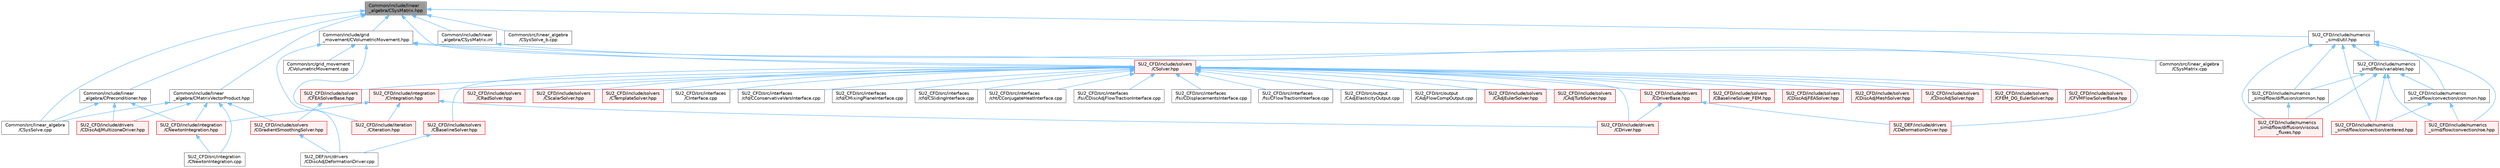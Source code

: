 digraph "Common/include/linear_algebra/CSysMatrix.hpp"
{
 // LATEX_PDF_SIZE
  bgcolor="transparent";
  edge [fontname=Helvetica,fontsize=10,labelfontname=Helvetica,labelfontsize=10];
  node [fontname=Helvetica,fontsize=10,shape=box,height=0.2,width=0.4];
  Node1 [id="Node000001",label="Common/include/linear\l_algebra/CSysMatrix.hpp",height=0.2,width=0.4,color="gray40", fillcolor="grey60", style="filled", fontcolor="black",tooltip="Declaration of the block-sparse matrix class. The implemtation is in CSysMatrix.cpp."];
  Node1 -> Node2 [id="edge1_Node000001_Node000002",dir="back",color="steelblue1",style="solid",tooltip=" "];
  Node2 [id="Node000002",label="Common/include/grid\l_movement/CVolumetricMovement.hpp",height=0.2,width=0.4,color="grey40", fillcolor="white", style="filled",URL="$CVolumetricMovement_8hpp.html",tooltip="Headers of the CVolumetricMovement class."];
  Node2 -> Node3 [id="edge2_Node000002_Node000003",dir="back",color="steelblue1",style="solid",tooltip=" "];
  Node3 [id="Node000003",label="Common/src/grid_movement\l/CVolumetricMovement.cpp",height=0.2,width=0.4,color="grey40", fillcolor="white", style="filled",URL="$CVolumetricMovement_8cpp.html",tooltip="Subroutines for moving mesh volume elements."];
  Node2 -> Node4 [id="edge3_Node000002_Node000004",dir="back",color="steelblue1",style="solid",tooltip=" "];
  Node4 [id="Node000004",label="SU2_CFD/include/iteration\l/CIteration.hpp",height=0.2,width=0.4,color="red", fillcolor="#FFF0F0", style="filled",URL="$CIteration_8hpp.html",tooltip="Headers of the iteration classes used by SU2_CFD. Each CIteration class represents an available physi..."];
  Node2 -> Node31 [id="edge4_Node000002_Node000031",dir="back",color="steelblue1",style="solid",tooltip=" "];
  Node31 [id="Node000031",label="SU2_CFD/include/solvers\l/CSolver.hpp",height=0.2,width=0.4,color="red", fillcolor="#FFF0F0", style="filled",URL="$CSolver_8hpp.html",tooltip="Headers of the CSolver class which is inherited by all of the other solvers."];
  Node31 -> Node32 [id="edge5_Node000031_Node000032",dir="back",color="steelblue1",style="solid",tooltip=" "];
  Node32 [id="Node000032",label="SU2_CFD/include/drivers\l/CDriver.hpp",height=0.2,width=0.4,color="red", fillcolor="#FFF0F0", style="filled",URL="$CDriver_8hpp.html",tooltip="Headers of the main subroutines for driving single or multi-zone problems. The subroutines and functi..."];
  Node31 -> Node42 [id="edge6_Node000031_Node000042",dir="back",color="steelblue1",style="solid",tooltip=" "];
  Node42 [id="Node000042",label="SU2_CFD/include/drivers\l/CDriverBase.hpp",height=0.2,width=0.4,color="red", fillcolor="#FFF0F0", style="filled",URL="$CDriverBase_8hpp.html",tooltip="Base class for all drivers."];
  Node42 -> Node32 [id="edge7_Node000042_Node000032",dir="back",color="steelblue1",style="solid",tooltip=" "];
  Node42 -> Node44 [id="edge8_Node000042_Node000044",dir="back",color="steelblue1",style="solid",tooltip=" "];
  Node44 [id="Node000044",label="SU2_DEF/include/drivers\l/CDeformationDriver.hpp",height=0.2,width=0.4,color="red", fillcolor="#FFF0F0", style="filled",URL="$CDeformationDriver_8hpp.html",tooltip="Headers of the main subroutines for driving the mesh deformation."];
  Node31 -> Node50 [id="edge9_Node000031_Node000050",dir="back",color="steelblue1",style="solid",tooltip=" "];
  Node50 [id="Node000050",label="SU2_CFD/include/integration\l/CIntegration.hpp",height=0.2,width=0.4,color="red", fillcolor="#FFF0F0", style="filled",URL="$CIntegration_8hpp.html",tooltip="Declaration of the main routines to orchestrate space and time integration."];
  Node50 -> Node32 [id="edge10_Node000050_Node000032",dir="back",color="steelblue1",style="solid",tooltip=" "];
  Node50 -> Node56 [id="edge11_Node000050_Node000056",dir="back",color="steelblue1",style="solid",tooltip=" "];
  Node56 [id="Node000056",label="SU2_CFD/include/integration\l/CNewtonIntegration.hpp",height=0.2,width=0.4,color="red", fillcolor="#FFF0F0", style="filled",URL="$CNewtonIntegration_8hpp.html",tooltip="Newton-Krylov integration."];
  Node56 -> Node57 [id="edge12_Node000056_Node000057",dir="back",color="steelblue1",style="solid",tooltip=" "];
  Node57 [id="Node000057",label="SU2_CFD/src/integration\l/CNewtonIntegration.cpp",height=0.2,width=0.4,color="grey40", fillcolor="white", style="filled",URL="$CNewtonIntegration_8cpp.html",tooltip="Newton-Krylov integration."];
  Node50 -> Node4 [id="edge13_Node000050_Node000004",dir="back",color="steelblue1",style="solid",tooltip=" "];
  Node31 -> Node63 [id="edge14_Node000031_Node000063",dir="back",color="steelblue1",style="solid",tooltip=" "];
  Node63 [id="Node000063",label="SU2_CFD/include/solvers\l/CAdjEulerSolver.hpp",height=0.2,width=0.4,color="red", fillcolor="#FFF0F0", style="filled",URL="$CAdjEulerSolver_8hpp.html",tooltip="Headers of the CAdjEulerSolver class."];
  Node31 -> Node68 [id="edge15_Node000031_Node000068",dir="back",color="steelblue1",style="solid",tooltip=" "];
  Node68 [id="Node000068",label="SU2_CFD/include/solvers\l/CAdjTurbSolver.hpp",height=0.2,width=0.4,color="red", fillcolor="#FFF0F0", style="filled",URL="$CAdjTurbSolver_8hpp.html",tooltip="Headers of the CAdjTurbSolver class."];
  Node31 -> Node70 [id="edge16_Node000031_Node000070",dir="back",color="steelblue1",style="solid",tooltip=" "];
  Node70 [id="Node000070",label="SU2_CFD/include/solvers\l/CBaselineSolver.hpp",height=0.2,width=0.4,color="red", fillcolor="#FFF0F0", style="filled",URL="$CBaselineSolver_8hpp.html",tooltip=" "];
  Node70 -> Node48 [id="edge17_Node000070_Node000048",dir="back",color="steelblue1",style="solid",tooltip=" "];
  Node48 [id="Node000048",label="SU2_DEF/src/drivers\l/CDiscAdjDeformationDriver.cpp",height=0.2,width=0.4,color="grey40", fillcolor="white", style="filled",URL="$CDiscAdjDeformationDriver_8cpp.html",tooltip="Main subroutines for driving the projection of sensitivities."];
  Node31 -> Node74 [id="edge18_Node000031_Node000074",dir="back",color="steelblue1",style="solid",tooltip=" "];
  Node74 [id="Node000074",label="SU2_CFD/include/solvers\l/CBaselineSolver_FEM.hpp",height=0.2,width=0.4,color="red", fillcolor="#FFF0F0", style="filled",URL="$CBaselineSolver__FEM_8hpp.html",tooltip=" "];
  Node31 -> Node76 [id="edge19_Node000031_Node000076",dir="back",color="steelblue1",style="solid",tooltip=" "];
  Node76 [id="Node000076",label="SU2_CFD/include/solvers\l/CDiscAdjFEASolver.hpp",height=0.2,width=0.4,color="red", fillcolor="#FFF0F0", style="filled",URL="$CDiscAdjFEASolver_8hpp.html",tooltip="Headers of the CDiscAdjFEASolver class."];
  Node31 -> Node78 [id="edge20_Node000031_Node000078",dir="back",color="steelblue1",style="solid",tooltip=" "];
  Node78 [id="Node000078",label="SU2_CFD/include/solvers\l/CDiscAdjMeshSolver.hpp",height=0.2,width=0.4,color="red", fillcolor="#FFF0F0", style="filled",URL="$CDiscAdjMeshSolver_8hpp.html",tooltip=" "];
  Node31 -> Node80 [id="edge21_Node000031_Node000080",dir="back",color="steelblue1",style="solid",tooltip=" "];
  Node80 [id="Node000080",label="SU2_CFD/include/solvers\l/CDiscAdjSolver.hpp",height=0.2,width=0.4,color="red", fillcolor="#FFF0F0", style="filled",URL="$CDiscAdjSolver_8hpp.html",tooltip="Headers of the CDiscAdjSolver class."];
  Node31 -> Node82 [id="edge22_Node000031_Node000082",dir="back",color="steelblue1",style="solid",tooltip=" "];
  Node82 [id="Node000082",label="SU2_CFD/include/solvers\l/CFEASolverBase.hpp",height=0.2,width=0.4,color="red", fillcolor="#FFF0F0", style="filled",URL="$CFEASolverBase_8hpp.html",tooltip=" "];
  Node82 -> Node87 [id="edge23_Node000082_Node000087",dir="back",color="steelblue1",style="solid",tooltip=" "];
  Node87 [id="Node000087",label="SU2_CFD/include/solvers\l/CGradientSmoothingSolver.hpp",height=0.2,width=0.4,color="red", fillcolor="#FFF0F0", style="filled",URL="$CGradientSmoothingSolver_8hpp.html",tooltip="SOlver class for Sobolev smoothing of sensitivities."];
  Node87 -> Node48 [id="edge24_Node000087_Node000048",dir="back",color="steelblue1",style="solid",tooltip=" "];
  Node31 -> Node90 [id="edge25_Node000031_Node000090",dir="back",color="steelblue1",style="solid",tooltip=" "];
  Node90 [id="Node000090",label="SU2_CFD/include/solvers\l/CFEM_DG_EulerSolver.hpp",height=0.2,width=0.4,color="red", fillcolor="#FFF0F0", style="filled",URL="$CFEM__DG__EulerSolver_8hpp.html",tooltip="Headers of the CFEM_DG_EulerSolver class."];
  Node31 -> Node94 [id="edge26_Node000031_Node000094",dir="back",color="steelblue1",style="solid",tooltip=" "];
  Node94 [id="Node000094",label="SU2_CFD/include/solvers\l/CFVMFlowSolverBase.hpp",height=0.2,width=0.4,color="red", fillcolor="#FFF0F0", style="filled",URL="$CFVMFlowSolverBase_8hpp.html",tooltip="Base class template for all FVM flow solvers."];
  Node31 -> Node108 [id="edge27_Node000031_Node000108",dir="back",color="steelblue1",style="solid",tooltip=" "];
  Node108 [id="Node000108",label="SU2_CFD/include/solvers\l/CRadSolver.hpp",height=0.2,width=0.4,color="red", fillcolor="#FFF0F0", style="filled",URL="$CRadSolver_8hpp.html",tooltip="Declaration and inlines of the class to compute a generic radiation solver."];
  Node31 -> Node112 [id="edge28_Node000031_Node000112",dir="back",color="steelblue1",style="solid",tooltip=" "];
  Node112 [id="Node000112",label="SU2_CFD/include/solvers\l/CScalarSolver.hpp",height=0.2,width=0.4,color="red", fillcolor="#FFF0F0", style="filled",URL="$CScalarSolver_8hpp.html",tooltip="Headers of the CScalarSolver class."];
  Node31 -> Node128 [id="edge29_Node000031_Node000128",dir="back",color="steelblue1",style="solid",tooltip=" "];
  Node128 [id="Node000128",label="SU2_CFD/include/solvers\l/CTemplateSolver.hpp",height=0.2,width=0.4,color="red", fillcolor="#FFF0F0", style="filled",URL="$CTemplateSolver_8hpp.html",tooltip="Headers of the CTemplateSolver class."];
  Node31 -> Node130 [id="edge30_Node000031_Node000130",dir="back",color="steelblue1",style="solid",tooltip=" "];
  Node130 [id="Node000130",label="SU2_CFD/src/interfaces\l/CInterface.cpp",height=0.2,width=0.4,color="grey40", fillcolor="white", style="filled",URL="$CInterface_8cpp.html",tooltip="Main subroutines for MPI transfer of information between zones."];
  Node31 -> Node131 [id="edge31_Node000031_Node000131",dir="back",color="steelblue1",style="solid",tooltip=" "];
  Node131 [id="Node000131",label="SU2_CFD/src/interfaces\l/cfd/CConservativeVarsInterface.cpp",height=0.2,width=0.4,color="grey40", fillcolor="white", style="filled",URL="$CConservativeVarsInterface_8cpp.html",tooltip="Declaration and inlines of the class to transfer conservative variables from a generic zone into anot..."];
  Node31 -> Node132 [id="edge32_Node000031_Node000132",dir="back",color="steelblue1",style="solid",tooltip=" "];
  Node132 [id="Node000132",label="SU2_CFD/src/interfaces\l/cfd/CMixingPlaneInterface.cpp",height=0.2,width=0.4,color="grey40", fillcolor="white", style="filled",URL="$CMixingPlaneInterface_8cpp.html",tooltip="Declaration and inlines of the class to transfer average variables needed for MixingPlane computation..."];
  Node31 -> Node133 [id="edge33_Node000031_Node000133",dir="back",color="steelblue1",style="solid",tooltip=" "];
  Node133 [id="Node000133",label="SU2_CFD/src/interfaces\l/cfd/CSlidingInterface.cpp",height=0.2,width=0.4,color="grey40", fillcolor="white", style="filled",URL="$CSlidingInterface_8cpp.html",tooltip="Declaration and inlines of the class to transfer conservative variables from a generic zone into anot..."];
  Node31 -> Node134 [id="edge34_Node000031_Node000134",dir="back",color="steelblue1",style="solid",tooltip=" "];
  Node134 [id="Node000134",label="SU2_CFD/src/interfaces\l/cht/CConjugateHeatInterface.cpp",height=0.2,width=0.4,color="grey40", fillcolor="white", style="filled",URL="$CConjugateHeatInterface_8cpp.html",tooltip="Declaration and inlines of the class to transfer temperature and heatflux density for conjugate heat ..."];
  Node31 -> Node135 [id="edge35_Node000031_Node000135",dir="back",color="steelblue1",style="solid",tooltip=" "];
  Node135 [id="Node000135",label="SU2_CFD/src/interfaces\l/fsi/CDiscAdjFlowTractionInterface.cpp",height=0.2,width=0.4,color="grey40", fillcolor="white", style="filled",URL="$CDiscAdjFlowTractionInterface_8cpp.html",tooltip="Declaration and inlines of the class to transfer flow tractions from a fluid zone into a structural z..."];
  Node31 -> Node136 [id="edge36_Node000031_Node000136",dir="back",color="steelblue1",style="solid",tooltip=" "];
  Node136 [id="Node000136",label="SU2_CFD/src/interfaces\l/fsi/CDisplacementsInterface.cpp",height=0.2,width=0.4,color="grey40", fillcolor="white", style="filled",URL="$CDisplacementsInterface_8cpp.html",tooltip="Main subroutines for transferring boundary displacements."];
  Node31 -> Node137 [id="edge37_Node000031_Node000137",dir="back",color="steelblue1",style="solid",tooltip=" "];
  Node137 [id="Node000137",label="SU2_CFD/src/interfaces\l/fsi/CFlowTractionInterface.cpp",height=0.2,width=0.4,color="grey40", fillcolor="white", style="filled",URL="$CFlowTractionInterface_8cpp.html",tooltip="Declaration and inlines of the class to transfer flow tractions from a fluid zone into a structural z..."];
  Node31 -> Node138 [id="edge38_Node000031_Node000138",dir="back",color="steelblue1",style="solid",tooltip=" "];
  Node138 [id="Node000138",label="SU2_CFD/src/output\l/CAdjElasticityOutput.cpp",height=0.2,width=0.4,color="grey40", fillcolor="white", style="filled",URL="$CAdjElasticityOutput_8cpp.html",tooltip="Main subroutines for elasticity discrete adjoint output."];
  Node31 -> Node139 [id="edge39_Node000031_Node000139",dir="back",color="steelblue1",style="solid",tooltip=" "];
  Node139 [id="Node000139",label="SU2_CFD/src/output\l/CAdjFlowCompOutput.cpp",height=0.2,width=0.4,color="grey40", fillcolor="white", style="filled",URL="$CAdjFlowCompOutput_8cpp.html",tooltip="Main subroutines for flow discrete adjoint output."];
  Node2 -> Node44 [id="edge40_Node000002_Node000044",dir="back",color="steelblue1",style="solid",tooltip=" "];
  Node2 -> Node48 [id="edge41_Node000002_Node000048",dir="back",color="steelblue1",style="solid",tooltip=" "];
  Node1 -> Node153 [id="edge42_Node000001_Node000153",dir="back",color="steelblue1",style="solid",tooltip=" "];
  Node153 [id="Node000153",label="Common/include/linear\l_algebra/CMatrixVectorProduct.hpp",height=0.2,width=0.4,color="grey40", fillcolor="white", style="filled",URL="$CMatrixVectorProduct_8hpp.html",tooltip="Headers for the classes related to sparse matrix-vector product wrappers. The actual operations are c..."];
  Node153 -> Node154 [id="edge43_Node000153_Node000154",dir="back",color="steelblue1",style="solid",tooltip=" "];
  Node154 [id="Node000154",label="Common/src/linear_algebra\l/CSysSolve.cpp",height=0.2,width=0.4,color="grey40", fillcolor="white", style="filled",URL="$CSysSolve_8cpp.html",tooltip="Main classes required for solving linear systems of equations."];
  Node153 -> Node38 [id="edge44_Node000153_Node000038",dir="back",color="steelblue1",style="solid",tooltip=" "];
  Node38 [id="Node000038",label="SU2_CFD/include/drivers\l/CDiscAdjMultizoneDriver.hpp",height=0.2,width=0.4,color="red", fillcolor="#FFF0F0", style="filled",URL="$CDiscAdjMultizoneDriver_8hpp.html",tooltip=" "];
  Node153 -> Node56 [id="edge45_Node000153_Node000056",dir="back",color="steelblue1",style="solid",tooltip=" "];
  Node153 -> Node87 [id="edge46_Node000153_Node000087",dir="back",color="steelblue1",style="solid",tooltip=" "];
  Node153 -> Node57 [id="edge47_Node000153_Node000057",dir="back",color="steelblue1",style="solid",tooltip=" "];
  Node1 -> Node155 [id="edge48_Node000001_Node000155",dir="back",color="steelblue1",style="solid",tooltip=" "];
  Node155 [id="Node000155",label="Common/include/linear\l_algebra/CPreconditioner.hpp",height=0.2,width=0.4,color="grey40", fillcolor="white", style="filled",URL="$CPreconditioner_8hpp.html",tooltip="Classes related to linear preconditioner wrappers. The actual operations are currently implemented mo..."];
  Node155 -> Node154 [id="edge49_Node000155_Node000154",dir="back",color="steelblue1",style="solid",tooltip=" "];
  Node155 -> Node38 [id="edge50_Node000155_Node000038",dir="back",color="steelblue1",style="solid",tooltip=" "];
  Node155 -> Node56 [id="edge51_Node000155_Node000056",dir="back",color="steelblue1",style="solid",tooltip=" "];
  Node1 -> Node156 [id="edge52_Node000001_Node000156",dir="back",color="steelblue1",style="solid",tooltip=" "];
  Node156 [id="Node000156",label="Common/include/linear\l_algebra/CSysMatrix.inl",height=0.2,width=0.4,color="grey40", fillcolor="white", style="filled",URL="$CSysMatrix_8inl.html",tooltip="Inline subroutines of the CSysMatrix.hpp file."];
  Node156 -> Node157 [id="edge53_Node000156_Node000157",dir="back",color="steelblue1",style="solid",tooltip=" "];
  Node157 [id="Node000157",label="Common/src/linear_algebra\l/CSysMatrix.cpp",height=0.2,width=0.4,color="grey40", fillcolor="white", style="filled",URL="$CSysMatrix_8cpp.html",tooltip="Implementation of the sparse matrix class."];
  Node1 -> Node154 [id="edge54_Node000001_Node000154",dir="back",color="steelblue1",style="solid",tooltip=" "];
  Node1 -> Node158 [id="edge55_Node000001_Node000158",dir="back",color="steelblue1",style="solid",tooltip=" "];
  Node158 [id="Node000158",label="Common/src/linear_algebra\l/CSysSolve_b.cpp",height=0.2,width=0.4,color="grey40", fillcolor="white", style="filled",URL="$CSysSolve__b_8cpp.html",tooltip="Routines for the linear solver used in the reverse sweep of AD."];
  Node1 -> Node159 [id="edge56_Node000001_Node000159",dir="back",color="steelblue1",style="solid",tooltip=" "];
  Node159 [id="Node000159",label="SU2_CFD/include/numerics\l_simd/util.hpp",height=0.2,width=0.4,color="grey40", fillcolor="white", style="filled",URL="$util_8hpp.html",tooltip="Generic auxiliary functions."];
  Node159 -> Node160 [id="edge57_Node000159_Node000160",dir="back",color="steelblue1",style="solid",tooltip=" "];
  Node160 [id="Node000160",label="SU2_CFD/include/numerics\l_simd/flow/convection/centered.hpp",height=0.2,width=0.4,color="red", fillcolor="#FFF0F0", style="filled",URL="$simd_2flow_2convection_2centered_8hpp.html",tooltip="Centered convective schemes."];
  Node159 -> Node162 [id="edge58_Node000159_Node000162",dir="back",color="steelblue1",style="solid",tooltip=" "];
  Node162 [id="Node000162",label="SU2_CFD/include/numerics\l_simd/flow/convection/common.hpp",height=0.2,width=0.4,color="grey40", fillcolor="white", style="filled",URL="$convection_2common_8hpp.html",tooltip="Common convection-related methods."];
  Node162 -> Node160 [id="edge59_Node000162_Node000160",dir="back",color="steelblue1",style="solid",tooltip=" "];
  Node162 -> Node163 [id="edge60_Node000162_Node000163",dir="back",color="steelblue1",style="solid",tooltip=" "];
  Node163 [id="Node000163",label="SU2_CFD/include/numerics\l_simd/flow/convection/roe.hpp",height=0.2,width=0.4,color="red", fillcolor="#FFF0F0", style="filled",URL="$simd_2flow_2convection_2roe_8hpp.html",tooltip="Roe-family of convective schemes."];
  Node159 -> Node163 [id="edge61_Node000159_Node000163",dir="back",color="steelblue1",style="solid",tooltip=" "];
  Node159 -> Node164 [id="edge62_Node000159_Node000164",dir="back",color="steelblue1",style="solid",tooltip=" "];
  Node164 [id="Node000164",label="SU2_CFD/include/numerics\l_simd/flow/diffusion/common.hpp",height=0.2,width=0.4,color="grey40", fillcolor="white", style="filled",URL="$diffusion_2common_8hpp.html",tooltip="Helper functions for viscous methods."];
  Node164 -> Node165 [id="edge63_Node000164_Node000165",dir="back",color="steelblue1",style="solid",tooltip=" "];
  Node165 [id="Node000165",label="SU2_CFD/include/numerics\l_simd/flow/diffusion/viscous\l_fluxes.hpp",height=0.2,width=0.4,color="red", fillcolor="#FFF0F0", style="filled",URL="$viscous__fluxes_8hpp.html",tooltip="Decorator classes for computation of viscous fluxes."];
  Node159 -> Node165 [id="edge64_Node000159_Node000165",dir="back",color="steelblue1",style="solid",tooltip=" "];
  Node159 -> Node166 [id="edge65_Node000159_Node000166",dir="back",color="steelblue1",style="solid",tooltip=" "];
  Node166 [id="Node000166",label="SU2_CFD/include/numerics\l_simd/flow/variables.hpp",height=0.2,width=0.4,color="grey40", fillcolor="white", style="filled",URL="$variables_8hpp.html",tooltip="Collection of types to store physical variables."];
  Node166 -> Node160 [id="edge66_Node000166_Node000160",dir="back",color="steelblue1",style="solid",tooltip=" "];
  Node166 -> Node162 [id="edge67_Node000166_Node000162",dir="back",color="steelblue1",style="solid",tooltip=" "];
  Node166 -> Node163 [id="edge68_Node000166_Node000163",dir="back",color="steelblue1",style="solid",tooltip=" "];
  Node166 -> Node164 [id="edge69_Node000166_Node000164",dir="back",color="steelblue1",style="solid",tooltip=" "];
  Node166 -> Node165 [id="edge70_Node000166_Node000165",dir="back",color="steelblue1",style="solid",tooltip=" "];
  Node1 -> Node31 [id="edge71_Node000001_Node000031",dir="back",color="steelblue1",style="solid",tooltip=" "];
}
